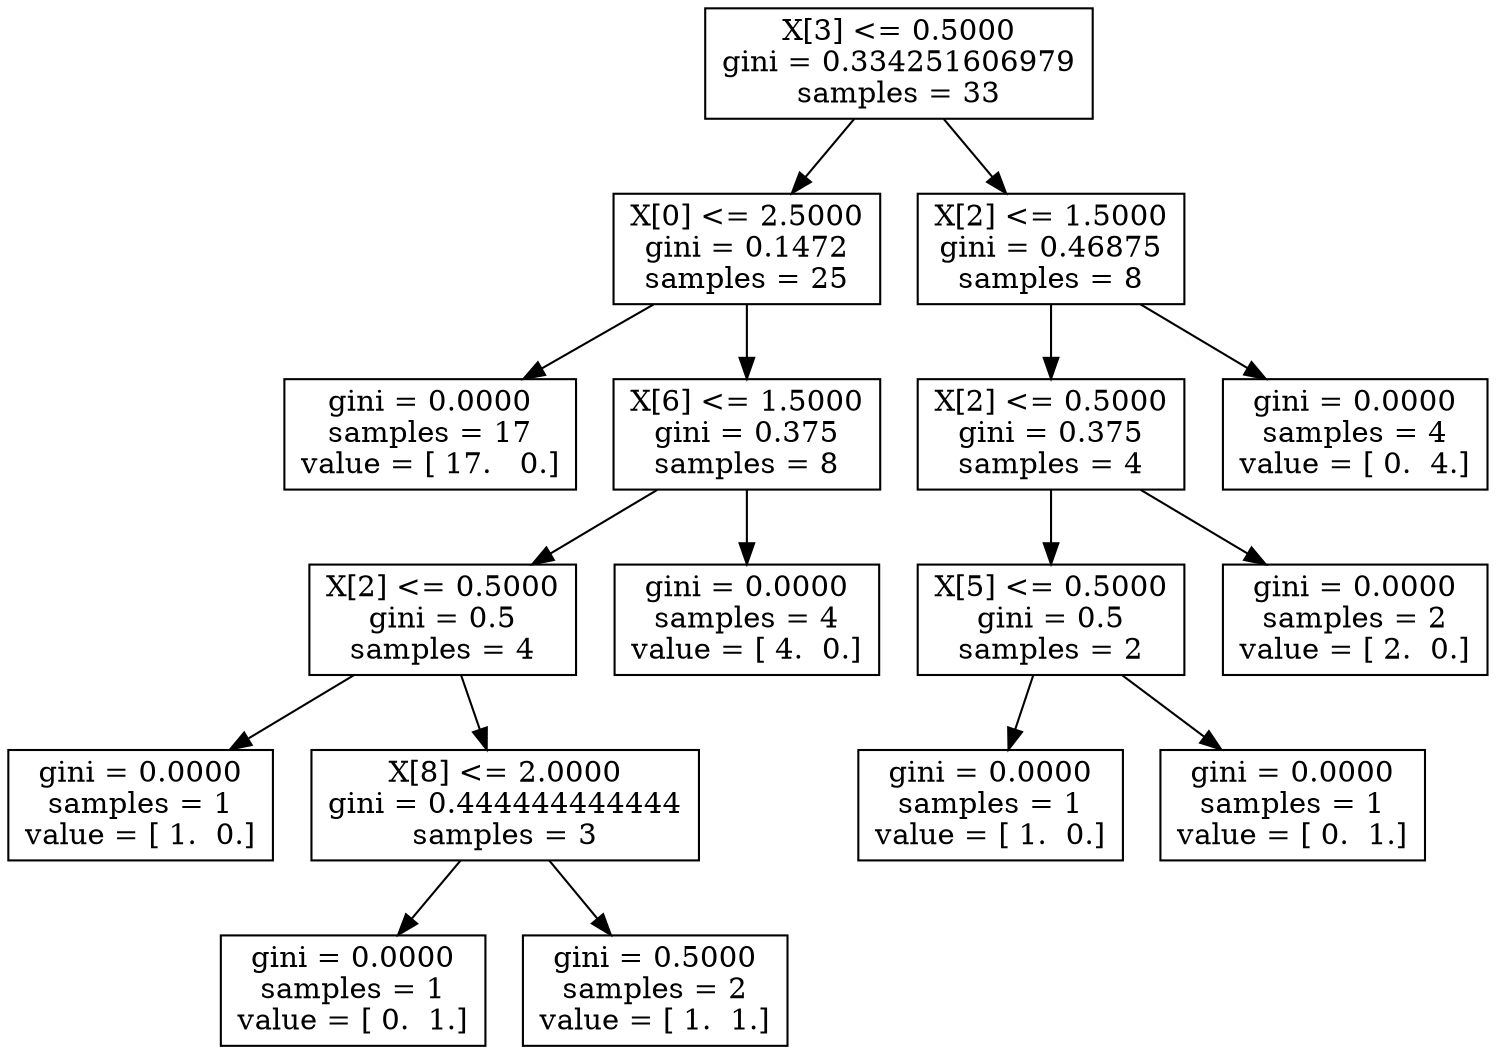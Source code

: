digraph Tree {
0 [label="X[3] <= 0.5000\ngini = 0.334251606979\nsamples = 33", shape="box"] ;
1 [label="X[0] <= 2.5000\ngini = 0.1472\nsamples = 25", shape="box"] ;
0 -> 1 ;
2 [label="gini = 0.0000\nsamples = 17\nvalue = [ 17.   0.]", shape="box"] ;
1 -> 2 ;
3 [label="X[6] <= 1.5000\ngini = 0.375\nsamples = 8", shape="box"] ;
1 -> 3 ;
4 [label="X[2] <= 0.5000\ngini = 0.5\nsamples = 4", shape="box"] ;
3 -> 4 ;
5 [label="gini = 0.0000\nsamples = 1\nvalue = [ 1.  0.]", shape="box"] ;
4 -> 5 ;
6 [label="X[8] <= 2.0000\ngini = 0.444444444444\nsamples = 3", shape="box"] ;
4 -> 6 ;
7 [label="gini = 0.0000\nsamples = 1\nvalue = [ 0.  1.]", shape="box"] ;
6 -> 7 ;
8 [label="gini = 0.5000\nsamples = 2\nvalue = [ 1.  1.]", shape="box"] ;
6 -> 8 ;
9 [label="gini = 0.0000\nsamples = 4\nvalue = [ 4.  0.]", shape="box"] ;
3 -> 9 ;
10 [label="X[2] <= 1.5000\ngini = 0.46875\nsamples = 8", shape="box"] ;
0 -> 10 ;
11 [label="X[2] <= 0.5000\ngini = 0.375\nsamples = 4", shape="box"] ;
10 -> 11 ;
12 [label="X[5] <= 0.5000\ngini = 0.5\nsamples = 2", shape="box"] ;
11 -> 12 ;
13 [label="gini = 0.0000\nsamples = 1\nvalue = [ 1.  0.]", shape="box"] ;
12 -> 13 ;
14 [label="gini = 0.0000\nsamples = 1\nvalue = [ 0.  1.]", shape="box"] ;
12 -> 14 ;
15 [label="gini = 0.0000\nsamples = 2\nvalue = [ 2.  0.]", shape="box"] ;
11 -> 15 ;
16 [label="gini = 0.0000\nsamples = 4\nvalue = [ 0.  4.]", shape="box"] ;
10 -> 16 ;
}